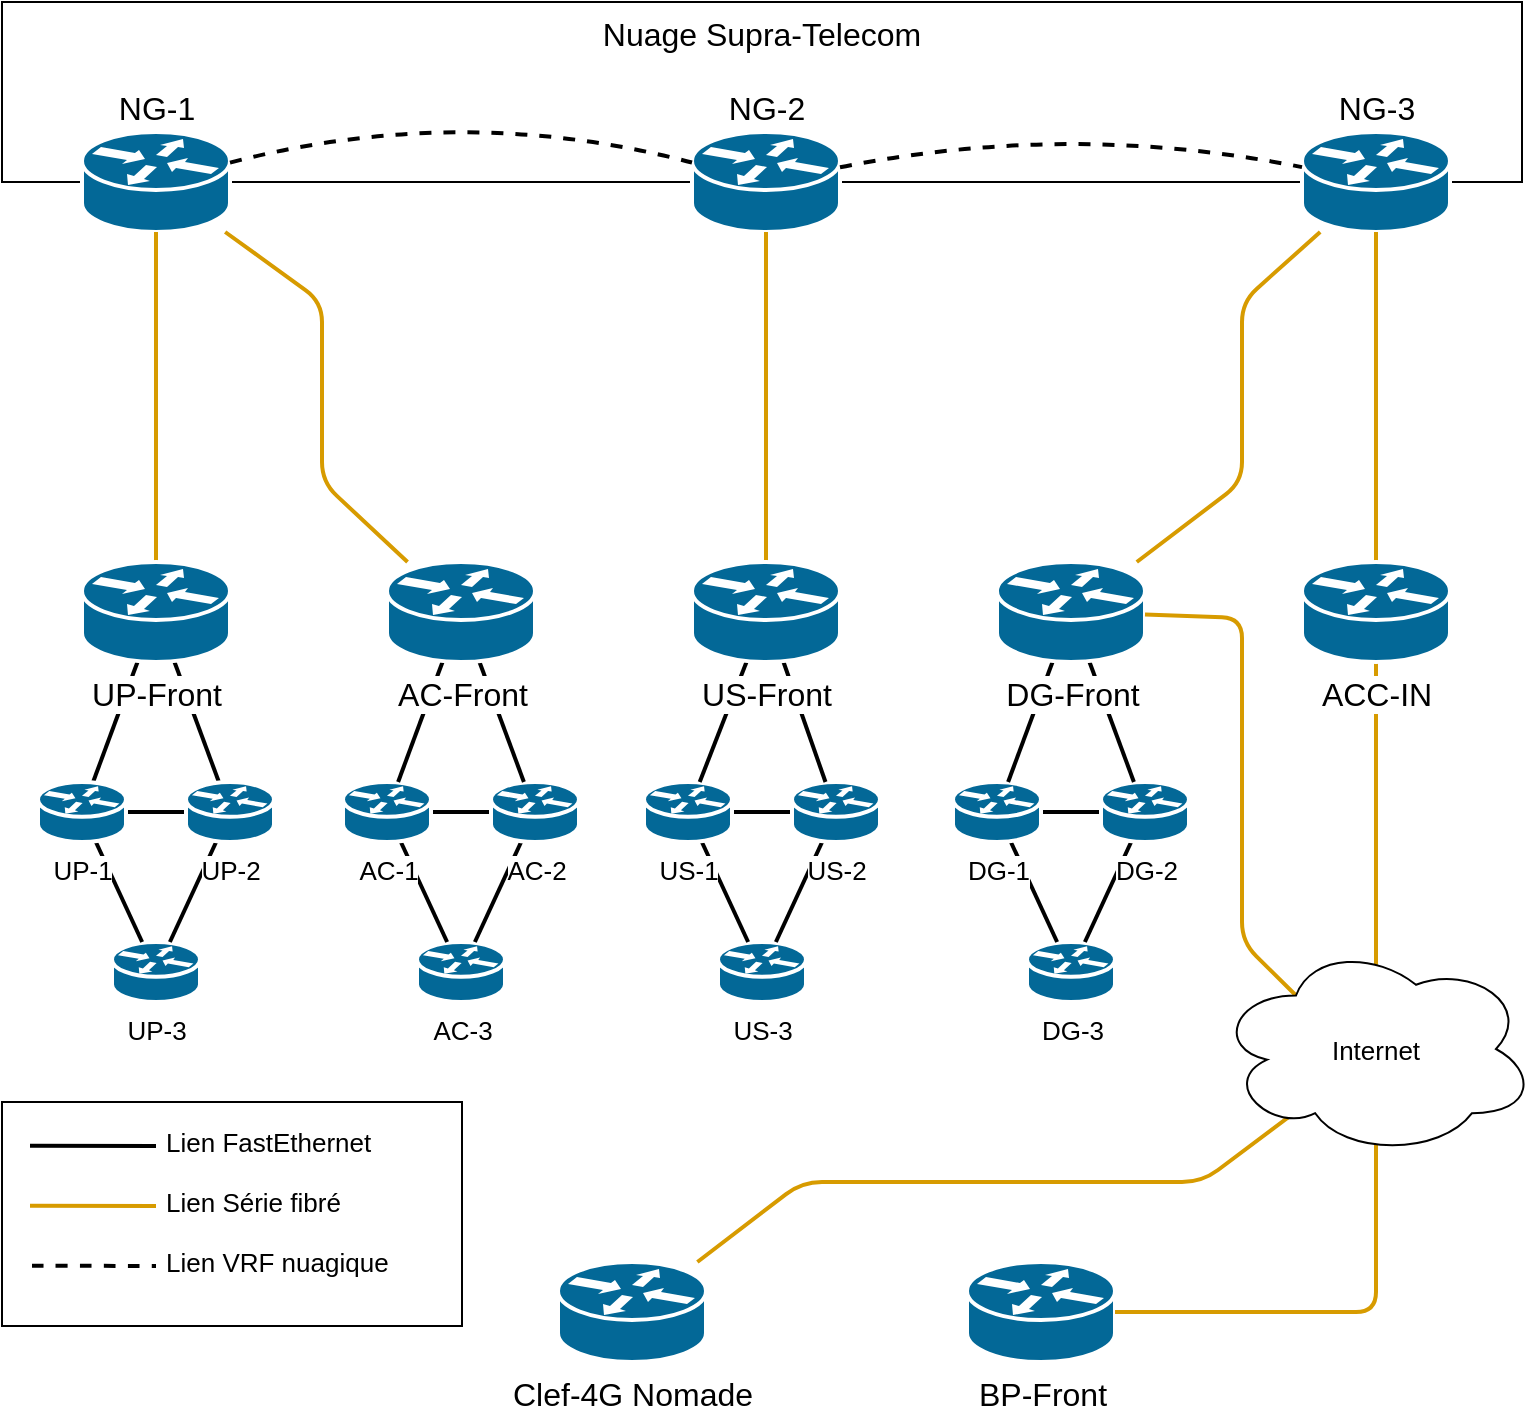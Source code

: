 <mxfile version="10.6.8" type="device"><diagram id="Ez9pEra_-GdRBLpild2g" name="Page-1"><mxGraphModel dx="988" dy="644" grid="1" gridSize="10" guides="1" tooltips="1" connect="1" arrows="1" fold="1" page="1" pageScale="1" pageWidth="827" pageHeight="1169" math="0" shadow="0"><root><mxCell id="0"/><mxCell id="1" parent="0"/><mxCell id="9GgwvoDfB4AIQ_1qF2Rr-1" value="Nuage Supra-Telecom" style="rounded=0;whiteSpace=wrap;html=1;fontSize=16;verticalAlign=top;" vertex="1" parent="1"><mxGeometry x="40" y="10" width="760" height="90" as="geometry"/></mxCell><mxCell id="9GgwvoDfB4AIQ_1qF2Rr-2" value="NG-1" style="shape=mxgraph.cisco.routers.router;html=1;pointerEvents=1;dashed=0;fillColor=#036897;strokeColor=#ffffff;strokeWidth=2;verticalLabelPosition=top;verticalAlign=bottom;align=center;outlineConnect=0;fontSize=16;horizontal=1;labelPosition=center;" vertex="1" parent="1"><mxGeometry x="80" y="75" width="74" height="50" as="geometry"/></mxCell><mxCell id="9GgwvoDfB4AIQ_1qF2Rr-3" value="NG-2" style="shape=mxgraph.cisco.routers.router;html=1;pointerEvents=1;dashed=0;fillColor=#036897;strokeColor=#ffffff;strokeWidth=2;verticalLabelPosition=top;verticalAlign=bottom;align=center;outlineConnect=0;fontSize=16;labelPosition=center;" vertex="1" parent="1"><mxGeometry x="385" y="75" width="74" height="50" as="geometry"/></mxCell><mxCell id="9GgwvoDfB4AIQ_1qF2Rr-8" value="NG-3" style="shape=mxgraph.cisco.routers.router;html=1;pointerEvents=1;dashed=0;fillColor=#036897;strokeColor=#ffffff;strokeWidth=2;verticalLabelPosition=top;verticalAlign=bottom;align=center;outlineConnect=0;fontSize=16;labelPosition=center;" vertex="1" parent="1"><mxGeometry x="690" y="75" width="74" height="50" as="geometry"/></mxCell><mxCell id="9GgwvoDfB4AIQ_1qF2Rr-10" value="" style="endArrow=none;html=1;fontSize=16;strokeWidth=2;fillColor=#ffe6cc;strokeColor=#d79b00;" edge="1" parent="1" source="9GgwvoDfB4AIQ_1qF2Rr-11" target="9GgwvoDfB4AIQ_1qF2Rr-2"><mxGeometry width="50" height="50" relative="1" as="geometry"><mxPoint x="413" y="290" as="sourcePoint"/><mxPoint x="117" y="160" as="targetPoint"/></mxGeometry></mxCell><mxCell id="9GgwvoDfB4AIQ_1qF2Rr-17" value="" style="endArrow=none;html=1;fontSize=16;strokeWidth=2;fillColor=#ffe6cc;strokeColor=#d79b00;" edge="1" parent="1" source="9GgwvoDfB4AIQ_1qF2Rr-12" target="9GgwvoDfB4AIQ_1qF2Rr-2"><mxGeometry width="50" height="50" relative="1" as="geometry"><mxPoint x="127" y="300" as="sourcePoint"/><mxPoint x="127" y="135" as="targetPoint"/><Array as="points"><mxPoint x="200" y="250"/><mxPoint x="200" y="160"/></Array></mxGeometry></mxCell><mxCell id="9GgwvoDfB4AIQ_1qF2Rr-18" value="" style="endArrow=none;html=1;fontSize=16;strokeWidth=2;fillColor=#ffe6cc;strokeColor=#d79b00;" edge="1" parent="1" source="9GgwvoDfB4AIQ_1qF2Rr-15" target="9GgwvoDfB4AIQ_1qF2Rr-3"><mxGeometry width="50" height="50" relative="1" as="geometry"><mxPoint x="127" y="300" as="sourcePoint"/><mxPoint x="127" y="135" as="targetPoint"/></mxGeometry></mxCell><mxCell id="9GgwvoDfB4AIQ_1qF2Rr-19" value="" style="endArrow=none;html=1;fontSize=16;strokeWidth=2;fillColor=#ffe6cc;strokeColor=#d79b00;" edge="1" parent="1" source="9GgwvoDfB4AIQ_1qF2Rr-16" target="9GgwvoDfB4AIQ_1qF2Rr-8"><mxGeometry width="50" height="50" relative="1" as="geometry"><mxPoint x="432" y="300" as="sourcePoint"/><mxPoint x="432" y="135" as="targetPoint"/></mxGeometry></mxCell><mxCell id="9GgwvoDfB4AIQ_1qF2Rr-21" value="" style="endArrow=none;html=1;fontSize=16;strokeWidth=2;fillColor=#ffe6cc;strokeColor=#d79b00;" edge="1" parent="1" source="9GgwvoDfB4AIQ_1qF2Rr-20" target="9GgwvoDfB4AIQ_1qF2Rr-8"><mxGeometry width="50" height="50" relative="1" as="geometry"><mxPoint x="432" y="300" as="sourcePoint"/><mxPoint x="432" y="135" as="targetPoint"/><Array as="points"><mxPoint x="660" y="250"/><mxPoint x="660" y="160"/></Array></mxGeometry></mxCell><mxCell id="9GgwvoDfB4AIQ_1qF2Rr-22" value="" style="endArrow=none;dashed=1;html=1;strokeWidth=2;fontSize=16;curved=1;" edge="1" parent="1" source="9GgwvoDfB4AIQ_1qF2Rr-2" target="9GgwvoDfB4AIQ_1qF2Rr-3"><mxGeometry width="50" height="50" relative="1" as="geometry"><mxPoint x="290" y="190" as="sourcePoint"/><mxPoint x="340" y="140" as="targetPoint"/><Array as="points"><mxPoint x="270" y="60"/></Array></mxGeometry></mxCell><mxCell id="9GgwvoDfB4AIQ_1qF2Rr-23" value="" style="endArrow=none;dashed=1;html=1;strokeWidth=2;fontSize=16;curved=1;" edge="1" parent="1" source="9GgwvoDfB4AIQ_1qF2Rr-3" target="9GgwvoDfB4AIQ_1qF2Rr-8"><mxGeometry width="50" height="50" relative="1" as="geometry"><mxPoint x="459" y="99.827" as="sourcePoint"/><mxPoint x="690" y="99.763" as="targetPoint"/><Array as="points"><mxPoint x="575" y="69.5"/></Array></mxGeometry></mxCell><mxCell id="9GgwvoDfB4AIQ_1qF2Rr-27" value="UP-3" style="shape=mxgraph.cisco.routers.router;html=1;pointerEvents=1;dashed=0;fillColor=#036897;strokeColor=#ffffff;strokeWidth=2;verticalLabelPosition=bottom;verticalAlign=top;align=center;outlineConnect=0;fontSize=13;" vertex="1" parent="1"><mxGeometry x="95" y="480" width="44" height="30" as="geometry"/></mxCell><mxCell id="9GgwvoDfB4AIQ_1qF2Rr-30" value="" style="endArrow=none;html=1;strokeWidth=2;fontSize=13;" edge="1" parent="1" source="9GgwvoDfB4AIQ_1qF2Rr-25" target="9GgwvoDfB4AIQ_1qF2Rr-11"><mxGeometry width="50" height="50" relative="1" as="geometry"><mxPoint x="260" y="510" as="sourcePoint"/><mxPoint x="310" y="460" as="targetPoint"/></mxGeometry></mxCell><mxCell id="9GgwvoDfB4AIQ_1qF2Rr-35" value="" style="endArrow=none;html=1;strokeWidth=2;fontSize=13;" edge="1" parent="1" source="9GgwvoDfB4AIQ_1qF2Rr-26" target="9GgwvoDfB4AIQ_1qF2Rr-11"><mxGeometry width="50" height="50" relative="1" as="geometry"><mxPoint x="95.55" y="410" as="sourcePoint"/><mxPoint x="117.75" y="350" as="targetPoint"/></mxGeometry></mxCell><mxCell id="9GgwvoDfB4AIQ_1qF2Rr-36" value="" style="endArrow=none;html=1;strokeWidth=2;fontSize=13;" edge="1" parent="1" source="9GgwvoDfB4AIQ_1qF2Rr-25" target="9GgwvoDfB4AIQ_1qF2Rr-26"><mxGeometry width="50" height="50" relative="1" as="geometry"><mxPoint x="105.55" y="420" as="sourcePoint"/><mxPoint x="127.75" y="360" as="targetPoint"/></mxGeometry></mxCell><mxCell id="9GgwvoDfB4AIQ_1qF2Rr-37" value="" style="endArrow=none;html=1;strokeWidth=2;fontSize=13;" edge="1" parent="1" source="9GgwvoDfB4AIQ_1qF2Rr-25" target="9GgwvoDfB4AIQ_1qF2Rr-27"><mxGeometry width="50" height="50" relative="1" as="geometry"><mxPoint x="115.55" y="430" as="sourcePoint"/><mxPoint x="137.75" y="370" as="targetPoint"/></mxGeometry></mxCell><mxCell id="9GgwvoDfB4AIQ_1qF2Rr-38" value="" style="endArrow=none;html=1;strokeWidth=2;fontSize=13;" edge="1" parent="1" source="9GgwvoDfB4AIQ_1qF2Rr-27" target="9GgwvoDfB4AIQ_1qF2Rr-26"><mxGeometry width="50" height="50" relative="1" as="geometry"><mxPoint x="125.55" y="440" as="sourcePoint"/><mxPoint x="147.75" y="380" as="targetPoint"/></mxGeometry></mxCell><mxCell id="9GgwvoDfB4AIQ_1qF2Rr-11" value="UP-Front" style="shape=mxgraph.cisco.routers.router;html=1;pointerEvents=1;dashed=0;fillColor=#036897;strokeColor=#ffffff;strokeWidth=2;verticalLabelPosition=bottom;verticalAlign=top;align=center;outlineConnect=0;fontSize=16;labelBackgroundColor=#ffffff;" vertex="1" parent="1"><mxGeometry x="80" y="290" width="74" height="50" as="geometry"/></mxCell><mxCell id="9GgwvoDfB4AIQ_1qF2Rr-25" value="UP-1" style="shape=mxgraph.cisco.routers.router;html=1;pointerEvents=1;dashed=0;fillColor=#036897;strokeColor=#ffffff;strokeWidth=2;verticalLabelPosition=bottom;verticalAlign=top;align=center;outlineConnect=0;fontSize=13;labelPosition=center;labelBackgroundColor=#ffffff;" vertex="1" parent="1"><mxGeometry x="58" y="400" width="44" height="30" as="geometry"/></mxCell><mxCell id="9GgwvoDfB4AIQ_1qF2Rr-26" value="UP-2" style="shape=mxgraph.cisco.routers.router;html=1;pointerEvents=1;dashed=0;fillColor=#036897;strokeColor=#ffffff;strokeWidth=2;verticalLabelPosition=bottom;verticalAlign=top;align=center;outlineConnect=0;fontSize=13;labelPosition=center;labelBackgroundColor=#ffffff;" vertex="1" parent="1"><mxGeometry x="132" y="400" width="44" height="30" as="geometry"/></mxCell><mxCell id="9GgwvoDfB4AIQ_1qF2Rr-47" value="AC-3" style="shape=mxgraph.cisco.routers.router;html=1;pointerEvents=1;dashed=0;fillColor=#036897;strokeColor=#ffffff;strokeWidth=2;verticalLabelPosition=bottom;verticalAlign=top;align=center;outlineConnect=0;fontSize=13;" vertex="1" parent="1"><mxGeometry x="247.5" y="480" width="44" height="30" as="geometry"/></mxCell><mxCell id="9GgwvoDfB4AIQ_1qF2Rr-48" value="" style="endArrow=none;html=1;strokeWidth=2;fontSize=13;" edge="1" parent="1" source="9GgwvoDfB4AIQ_1qF2Rr-51" target="9GgwvoDfB4AIQ_1qF2Rr-52"><mxGeometry width="50" height="50" relative="1" as="geometry"><mxPoint x="258.05" y="420" as="sourcePoint"/><mxPoint x="280.25" y="360" as="targetPoint"/></mxGeometry></mxCell><mxCell id="9GgwvoDfB4AIQ_1qF2Rr-49" value="" style="endArrow=none;html=1;strokeWidth=2;fontSize=13;" edge="1" parent="1" source="9GgwvoDfB4AIQ_1qF2Rr-51" target="9GgwvoDfB4AIQ_1qF2Rr-47"><mxGeometry width="50" height="50" relative="1" as="geometry"><mxPoint x="268.05" y="430" as="sourcePoint"/><mxPoint x="290.25" y="370" as="targetPoint"/></mxGeometry></mxCell><mxCell id="9GgwvoDfB4AIQ_1qF2Rr-50" value="" style="endArrow=none;html=1;strokeWidth=2;fontSize=13;" edge="1" parent="1" source="9GgwvoDfB4AIQ_1qF2Rr-47" target="9GgwvoDfB4AIQ_1qF2Rr-52"><mxGeometry width="50" height="50" relative="1" as="geometry"><mxPoint x="278.05" y="440" as="sourcePoint"/><mxPoint x="300.25" y="380" as="targetPoint"/></mxGeometry></mxCell><mxCell id="9GgwvoDfB4AIQ_1qF2Rr-51" value="AC-1" style="shape=mxgraph.cisco.routers.router;html=1;pointerEvents=1;dashed=0;fillColor=#036897;strokeColor=#ffffff;strokeWidth=2;verticalLabelPosition=bottom;verticalAlign=top;align=center;outlineConnect=0;fontSize=13;labelPosition=center;labelBackgroundColor=#ffffff;" vertex="1" parent="1"><mxGeometry x="210.5" y="400" width="44" height="30" as="geometry"/></mxCell><mxCell id="9GgwvoDfB4AIQ_1qF2Rr-52" value="AC-2" style="shape=mxgraph.cisco.routers.router;html=1;pointerEvents=1;dashed=0;fillColor=#036897;strokeColor=#ffffff;strokeWidth=2;verticalLabelPosition=bottom;verticalAlign=top;align=center;outlineConnect=0;fontSize=13;labelPosition=center;labelBackgroundColor=#ffffff;" vertex="1" parent="1"><mxGeometry x="284.5" y="400" width="44" height="30" as="geometry"/></mxCell><mxCell id="9GgwvoDfB4AIQ_1qF2Rr-53" value="" style="endArrow=none;html=1;strokeWidth=2;fontSize=13;" edge="1" parent="1" source="9GgwvoDfB4AIQ_1qF2Rr-51" target="9GgwvoDfB4AIQ_1qF2Rr-12"><mxGeometry width="50" height="50" relative="1" as="geometry"><mxPoint x="95.55" y="410" as="sourcePoint"/><mxPoint x="117.75" y="350" as="targetPoint"/></mxGeometry></mxCell><mxCell id="9GgwvoDfB4AIQ_1qF2Rr-54" value="" style="endArrow=none;html=1;strokeWidth=2;fontSize=13;" edge="1" parent="1" source="9GgwvoDfB4AIQ_1qF2Rr-52" target="9GgwvoDfB4AIQ_1qF2Rr-12"><mxGeometry width="50" height="50" relative="1" as="geometry"><mxPoint x="105.55" y="420" as="sourcePoint"/><mxPoint x="127.75" y="360" as="targetPoint"/></mxGeometry></mxCell><mxCell id="9GgwvoDfB4AIQ_1qF2Rr-12" value="AC-Front" style="shape=mxgraph.cisco.routers.router;html=1;pointerEvents=1;dashed=0;fillColor=#036897;strokeColor=#ffffff;strokeWidth=2;verticalLabelPosition=bottom;verticalAlign=top;align=center;outlineConnect=0;fontSize=16;labelBackgroundColor=#ffffff;" vertex="1" parent="1"><mxGeometry x="232.5" y="290" width="74" height="50" as="geometry"/></mxCell><mxCell id="9GgwvoDfB4AIQ_1qF2Rr-57" value="US-3" style="shape=mxgraph.cisco.routers.router;html=1;pointerEvents=1;dashed=0;fillColor=#036897;strokeColor=#ffffff;strokeWidth=2;verticalLabelPosition=bottom;verticalAlign=top;align=center;outlineConnect=0;fontSize=13;" vertex="1" parent="1"><mxGeometry x="398" y="480" width="44" height="30" as="geometry"/></mxCell><mxCell id="9GgwvoDfB4AIQ_1qF2Rr-58" value="" style="endArrow=none;html=1;strokeWidth=2;fontSize=13;" edge="1" parent="1" source="9GgwvoDfB4AIQ_1qF2Rr-61" target="9GgwvoDfB4AIQ_1qF2Rr-62"><mxGeometry width="50" height="50" relative="1" as="geometry"><mxPoint x="408.55" y="420" as="sourcePoint"/><mxPoint x="430.75" y="360" as="targetPoint"/></mxGeometry></mxCell><mxCell id="9GgwvoDfB4AIQ_1qF2Rr-59" value="" style="endArrow=none;html=1;strokeWidth=2;fontSize=13;" edge="1" parent="1" source="9GgwvoDfB4AIQ_1qF2Rr-61" target="9GgwvoDfB4AIQ_1qF2Rr-57"><mxGeometry width="50" height="50" relative="1" as="geometry"><mxPoint x="418.55" y="430" as="sourcePoint"/><mxPoint x="440.75" y="370" as="targetPoint"/></mxGeometry></mxCell><mxCell id="9GgwvoDfB4AIQ_1qF2Rr-60" value="" style="endArrow=none;html=1;strokeWidth=2;fontSize=13;" edge="1" parent="1" source="9GgwvoDfB4AIQ_1qF2Rr-57" target="9GgwvoDfB4AIQ_1qF2Rr-62"><mxGeometry width="50" height="50" relative="1" as="geometry"><mxPoint x="428.55" y="440" as="sourcePoint"/><mxPoint x="450.75" y="380" as="targetPoint"/></mxGeometry></mxCell><mxCell id="9GgwvoDfB4AIQ_1qF2Rr-61" value="US-1" style="shape=mxgraph.cisco.routers.router;html=1;pointerEvents=1;dashed=0;fillColor=#036897;strokeColor=#ffffff;strokeWidth=2;verticalLabelPosition=bottom;verticalAlign=top;align=center;outlineConnect=0;fontSize=13;labelPosition=center;labelBackgroundColor=#ffffff;" vertex="1" parent="1"><mxGeometry x="361" y="400" width="44" height="30" as="geometry"/></mxCell><mxCell id="9GgwvoDfB4AIQ_1qF2Rr-62" value="US-2" style="shape=mxgraph.cisco.routers.router;html=1;pointerEvents=1;dashed=0;fillColor=#036897;strokeColor=#ffffff;strokeWidth=2;verticalLabelPosition=bottom;verticalAlign=top;align=center;outlineConnect=0;fontSize=13;labelPosition=center;labelBackgroundColor=#ffffff;" vertex="1" parent="1"><mxGeometry x="435" y="400" width="44" height="30" as="geometry"/></mxCell><mxCell id="9GgwvoDfB4AIQ_1qF2Rr-63" value="" style="endArrow=none;html=1;strokeWidth=2;fontSize=13;" edge="1" parent="1" source="9GgwvoDfB4AIQ_1qF2Rr-62" target="9GgwvoDfB4AIQ_1qF2Rr-15"><mxGeometry width="50" height="50" relative="1" as="geometry"><mxPoint x="310.95" y="410" as="sourcePoint"/><mxPoint x="288.75" y="350" as="targetPoint"/></mxGeometry></mxCell><mxCell id="9GgwvoDfB4AIQ_1qF2Rr-64" value="" style="endArrow=none;html=1;strokeWidth=2;fontSize=13;" edge="1" parent="1" source="9GgwvoDfB4AIQ_1qF2Rr-61" target="9GgwvoDfB4AIQ_1qF2Rr-15"><mxGeometry width="50" height="50" relative="1" as="geometry"><mxPoint x="320.95" y="420" as="sourcePoint"/><mxPoint x="298.75" y="360" as="targetPoint"/></mxGeometry></mxCell><mxCell id="9GgwvoDfB4AIQ_1qF2Rr-15" value="US-Front" style="shape=mxgraph.cisco.routers.router;html=1;pointerEvents=1;dashed=0;fillColor=#036897;strokeColor=#ffffff;strokeWidth=2;verticalLabelPosition=bottom;verticalAlign=top;align=center;outlineConnect=0;fontSize=16;labelBackgroundColor=#ffffff;" vertex="1" parent="1"><mxGeometry x="385" y="290" width="74" height="50" as="geometry"/></mxCell><mxCell id="9GgwvoDfB4AIQ_1qF2Rr-67" value="DG-3" style="shape=mxgraph.cisco.routers.router;html=1;pointerEvents=1;dashed=0;fillColor=#036897;strokeColor=#ffffff;strokeWidth=2;verticalLabelPosition=bottom;verticalAlign=top;align=center;outlineConnect=0;fontSize=13;" vertex="1" parent="1"><mxGeometry x="552.5" y="480" width="44" height="30" as="geometry"/></mxCell><mxCell id="9GgwvoDfB4AIQ_1qF2Rr-68" value="" style="endArrow=none;html=1;strokeWidth=2;fontSize=13;" edge="1" parent="1" source="9GgwvoDfB4AIQ_1qF2Rr-71" target="9GgwvoDfB4AIQ_1qF2Rr-72"><mxGeometry width="50" height="50" relative="1" as="geometry"><mxPoint x="563.05" y="420" as="sourcePoint"/><mxPoint x="585.25" y="360" as="targetPoint"/></mxGeometry></mxCell><mxCell id="9GgwvoDfB4AIQ_1qF2Rr-69" value="" style="endArrow=none;html=1;strokeWidth=2;fontSize=13;" edge="1" parent="1" source="9GgwvoDfB4AIQ_1qF2Rr-71" target="9GgwvoDfB4AIQ_1qF2Rr-67"><mxGeometry width="50" height="50" relative="1" as="geometry"><mxPoint x="573.05" y="430" as="sourcePoint"/><mxPoint x="595.25" y="370" as="targetPoint"/></mxGeometry></mxCell><mxCell id="9GgwvoDfB4AIQ_1qF2Rr-70" value="" style="endArrow=none;html=1;strokeWidth=2;fontSize=13;" edge="1" parent="1" source="9GgwvoDfB4AIQ_1qF2Rr-67" target="9GgwvoDfB4AIQ_1qF2Rr-72"><mxGeometry width="50" height="50" relative="1" as="geometry"><mxPoint x="583.05" y="440" as="sourcePoint"/><mxPoint x="605.25" y="380" as="targetPoint"/></mxGeometry></mxCell><mxCell id="9GgwvoDfB4AIQ_1qF2Rr-71" value="DG-1" style="shape=mxgraph.cisco.routers.router;html=1;pointerEvents=1;dashed=0;fillColor=#036897;strokeColor=#ffffff;strokeWidth=2;verticalLabelPosition=bottom;verticalAlign=top;align=center;outlineConnect=0;fontSize=13;labelPosition=center;labelBackgroundColor=#ffffff;" vertex="1" parent="1"><mxGeometry x="515.5" y="400" width="44" height="30" as="geometry"/></mxCell><mxCell id="9GgwvoDfB4AIQ_1qF2Rr-72" value="DG-2" style="shape=mxgraph.cisco.routers.router;html=1;pointerEvents=1;dashed=0;fillColor=#036897;strokeColor=#ffffff;strokeWidth=2;verticalLabelPosition=bottom;verticalAlign=top;align=center;outlineConnect=0;fontSize=13;labelPosition=center;labelBackgroundColor=#ffffff;" vertex="1" parent="1"><mxGeometry x="589.5" y="400" width="44" height="30" as="geometry"/></mxCell><mxCell id="9GgwvoDfB4AIQ_1qF2Rr-73" value="" style="endArrow=none;html=1;strokeWidth=2;fontSize=13;" edge="1" parent="1" source="9GgwvoDfB4AIQ_1qF2Rr-71" target="9GgwvoDfB4AIQ_1qF2Rr-20"><mxGeometry width="50" height="50" relative="1" as="geometry"><mxPoint x="461.75" y="410" as="sourcePoint"/><mxPoint x="440.75" y="350" as="targetPoint"/></mxGeometry></mxCell><mxCell id="9GgwvoDfB4AIQ_1qF2Rr-74" value="" style="endArrow=none;html=1;strokeWidth=2;fontSize=13;" edge="1" parent="1" source="9GgwvoDfB4AIQ_1qF2Rr-72" target="9GgwvoDfB4AIQ_1qF2Rr-20"><mxGeometry width="50" height="50" relative="1" as="geometry"><mxPoint x="471.75" y="420" as="sourcePoint"/><mxPoint x="450.75" y="360" as="targetPoint"/></mxGeometry></mxCell><mxCell id="9GgwvoDfB4AIQ_1qF2Rr-20" value="DG-Front" style="shape=mxgraph.cisco.routers.router;html=1;pointerEvents=1;dashed=0;fillColor=#036897;strokeColor=#ffffff;strokeWidth=2;verticalLabelPosition=bottom;verticalAlign=top;align=center;outlineConnect=0;fontSize=16;labelBackgroundColor=#ffffff;" vertex="1" parent="1"><mxGeometry x="537.5" y="290" width="74" height="50" as="geometry"/></mxCell><mxCell id="9GgwvoDfB4AIQ_1qF2Rr-83" value="" style="endArrow=none;html=1;strokeWidth=2;fontSize=13;fillColor=#ffe6cc;strokeColor=#d79b00;" edge="1" parent="1" target="9GgwvoDfB4AIQ_1qF2Rr-16"><mxGeometry width="50" height="50" relative="1" as="geometry"><mxPoint x="727" y="534" as="sourcePoint"/><mxPoint x="736.25" y="340.0" as="targetPoint"/></mxGeometry></mxCell><mxCell id="9GgwvoDfB4AIQ_1qF2Rr-16" value="ACC-IN&lt;br&gt;" style="shape=mxgraph.cisco.routers.router;html=1;pointerEvents=1;dashed=0;fillColor=#036897;strokeColor=#ffffff;strokeWidth=2;verticalLabelPosition=bottom;verticalAlign=top;align=center;outlineConnect=0;fontSize=16;labelBackgroundColor=#ffffff;" vertex="1" parent="1"><mxGeometry x="690" y="290" width="74" height="50" as="geometry"/></mxCell><mxCell id="9GgwvoDfB4AIQ_1qF2Rr-85" value="" style="endArrow=none;html=1;fontSize=16;strokeWidth=2;exitX=0.25;exitY=0.25;exitDx=0;exitDy=0;exitPerimeter=0;fillColor=#ffe6cc;strokeColor=#d79b00;" edge="1" parent="1" source="9GgwvoDfB4AIQ_1qF2Rr-84" target="9GgwvoDfB4AIQ_1qF2Rr-20"><mxGeometry width="50" height="50" relative="1" as="geometry"><mxPoint x="617.385" y="300" as="sourcePoint"/><mxPoint x="709.083" y="135" as="targetPoint"/><Array as="points"><mxPoint x="660" y="480"/><mxPoint x="660" y="318"/></Array></mxGeometry></mxCell><mxCell id="9GgwvoDfB4AIQ_1qF2Rr-86" value="BP-Front" style="shape=mxgraph.cisco.routers.router;html=1;pointerEvents=1;dashed=0;fillColor=#036897;strokeColor=#ffffff;strokeWidth=2;verticalLabelPosition=bottom;verticalAlign=top;align=center;outlineConnect=0;fontSize=16;labelBackgroundColor=#ffffff;" vertex="1" parent="1"><mxGeometry x="522.5" y="640" width="74" height="50" as="geometry"/></mxCell><mxCell id="9GgwvoDfB4AIQ_1qF2Rr-88" value="" style="endArrow=none;html=1;strokeWidth=2;fontSize=13;fillColor=#ffe6cc;strokeColor=#d79b00;" edge="1" parent="1" source="9GgwvoDfB4AIQ_1qF2Rr-86"><mxGeometry width="50" height="50" relative="1" as="geometry"><mxPoint x="737" y="544" as="sourcePoint"/><mxPoint x="727" y="540" as="targetPoint"/><Array as="points"><mxPoint x="727" y="665"/></Array></mxGeometry></mxCell><mxCell id="9GgwvoDfB4AIQ_1qF2Rr-91" value="Clef-4G Nomade" style="shape=mxgraph.cisco.routers.router;html=1;pointerEvents=1;dashed=0;fillColor=#036897;strokeColor=#ffffff;strokeWidth=2;verticalLabelPosition=bottom;verticalAlign=top;align=center;outlineConnect=0;fontSize=16;labelBackgroundColor=#ffffff;" vertex="1" parent="1"><mxGeometry x="318" y="640" width="74" height="50" as="geometry"/></mxCell><mxCell id="9GgwvoDfB4AIQ_1qF2Rr-92" value="" style="endArrow=none;html=1;strokeWidth=2;fontSize=13;fillColor=#ffe6cc;strokeColor=#d79b00;" edge="1" parent="1" source="9GgwvoDfB4AIQ_1qF2Rr-91"><mxGeometry width="50" height="50" relative="1" as="geometry"><mxPoint x="606.5" y="675.0" as="sourcePoint"/><mxPoint x="720" y="540" as="targetPoint"/><Array as="points"><mxPoint x="440" y="600"/><mxPoint x="640" y="600"/></Array></mxGeometry></mxCell><mxCell id="9GgwvoDfB4AIQ_1qF2Rr-84" value="Internet" style="ellipse;shape=cloud;whiteSpace=wrap;html=1;labelBackgroundColor=#ffffff;fontSize=13;" vertex="1" parent="1"><mxGeometry x="647" y="480" width="160" height="107" as="geometry"/></mxCell><mxCell id="9GgwvoDfB4AIQ_1qF2Rr-110" value="" style="group" vertex="1" connectable="0" parent="1"><mxGeometry x="40" y="560" width="230" height="112" as="geometry"/></mxCell><mxCell id="9GgwvoDfB4AIQ_1qF2Rr-109" value="" style="rounded=0;whiteSpace=wrap;html=1;labelBackgroundColor=#ffffff;fontSize=13;align=left;" vertex="1" parent="9GgwvoDfB4AIQ_1qF2Rr-110"><mxGeometry width="230" height="112" as="geometry"/></mxCell><mxCell id="9GgwvoDfB4AIQ_1qF2Rr-102" value="" style="endArrow=none;dashed=1;html=1;strokeWidth=2;fontSize=16;curved=1;" edge="1" parent="9GgwvoDfB4AIQ_1qF2Rr-110"><mxGeometry width="50" height="50" relative="1" as="geometry"><mxPoint x="15" y="81.827" as="sourcePoint"/><mxPoint x="77" y="82" as="targetPoint"/><Array as="points"/></mxGeometry></mxCell><mxCell id="9GgwvoDfB4AIQ_1qF2Rr-103" value="" style="endArrow=none;html=1;fontSize=16;strokeWidth=2;fillColor=#ffe6cc;strokeColor=#d79b00;" edge="1" parent="9GgwvoDfB4AIQ_1qF2Rr-110"><mxGeometry width="50" height="50" relative="1" as="geometry"><mxPoint x="77" y="52" as="sourcePoint"/><mxPoint x="14" y="51.857" as="targetPoint"/></mxGeometry></mxCell><mxCell id="9GgwvoDfB4AIQ_1qF2Rr-105" value="" style="endArrow=none;html=1;fontSize=16;strokeWidth=2;" edge="1" parent="9GgwvoDfB4AIQ_1qF2Rr-110"><mxGeometry width="50" height="50" relative="1" as="geometry"><mxPoint x="77" y="22" as="sourcePoint"/><mxPoint x="14" y="21.857" as="targetPoint"/></mxGeometry></mxCell><mxCell id="9GgwvoDfB4AIQ_1qF2Rr-106" value="Lien FastEthernet" style="text;html=1;strokeColor=none;fillColor=none;align=left;verticalAlign=middle;whiteSpace=wrap;rounded=0;labelBackgroundColor=#ffffff;fontSize=13;" vertex="1" parent="9GgwvoDfB4AIQ_1qF2Rr-110"><mxGeometry x="80" y="10" width="113" height="20" as="geometry"/></mxCell><mxCell id="9GgwvoDfB4AIQ_1qF2Rr-107" value="Lien Série fibré" style="text;html=1;strokeColor=none;fillColor=none;align=left;verticalAlign=middle;whiteSpace=wrap;rounded=0;labelBackgroundColor=#ffffff;fontSize=13;" vertex="1" parent="9GgwvoDfB4AIQ_1qF2Rr-110"><mxGeometry x="80" y="40" width="113" height="20" as="geometry"/></mxCell><mxCell id="9GgwvoDfB4AIQ_1qF2Rr-108" value="Lien VRF nuagique" style="text;html=1;strokeColor=none;fillColor=none;align=left;verticalAlign=middle;whiteSpace=wrap;rounded=0;labelBackgroundColor=#ffffff;fontSize=13;" vertex="1" parent="9GgwvoDfB4AIQ_1qF2Rr-110"><mxGeometry x="80" y="70" width="120" height="20" as="geometry"/></mxCell></root></mxGraphModel></diagram></mxfile>